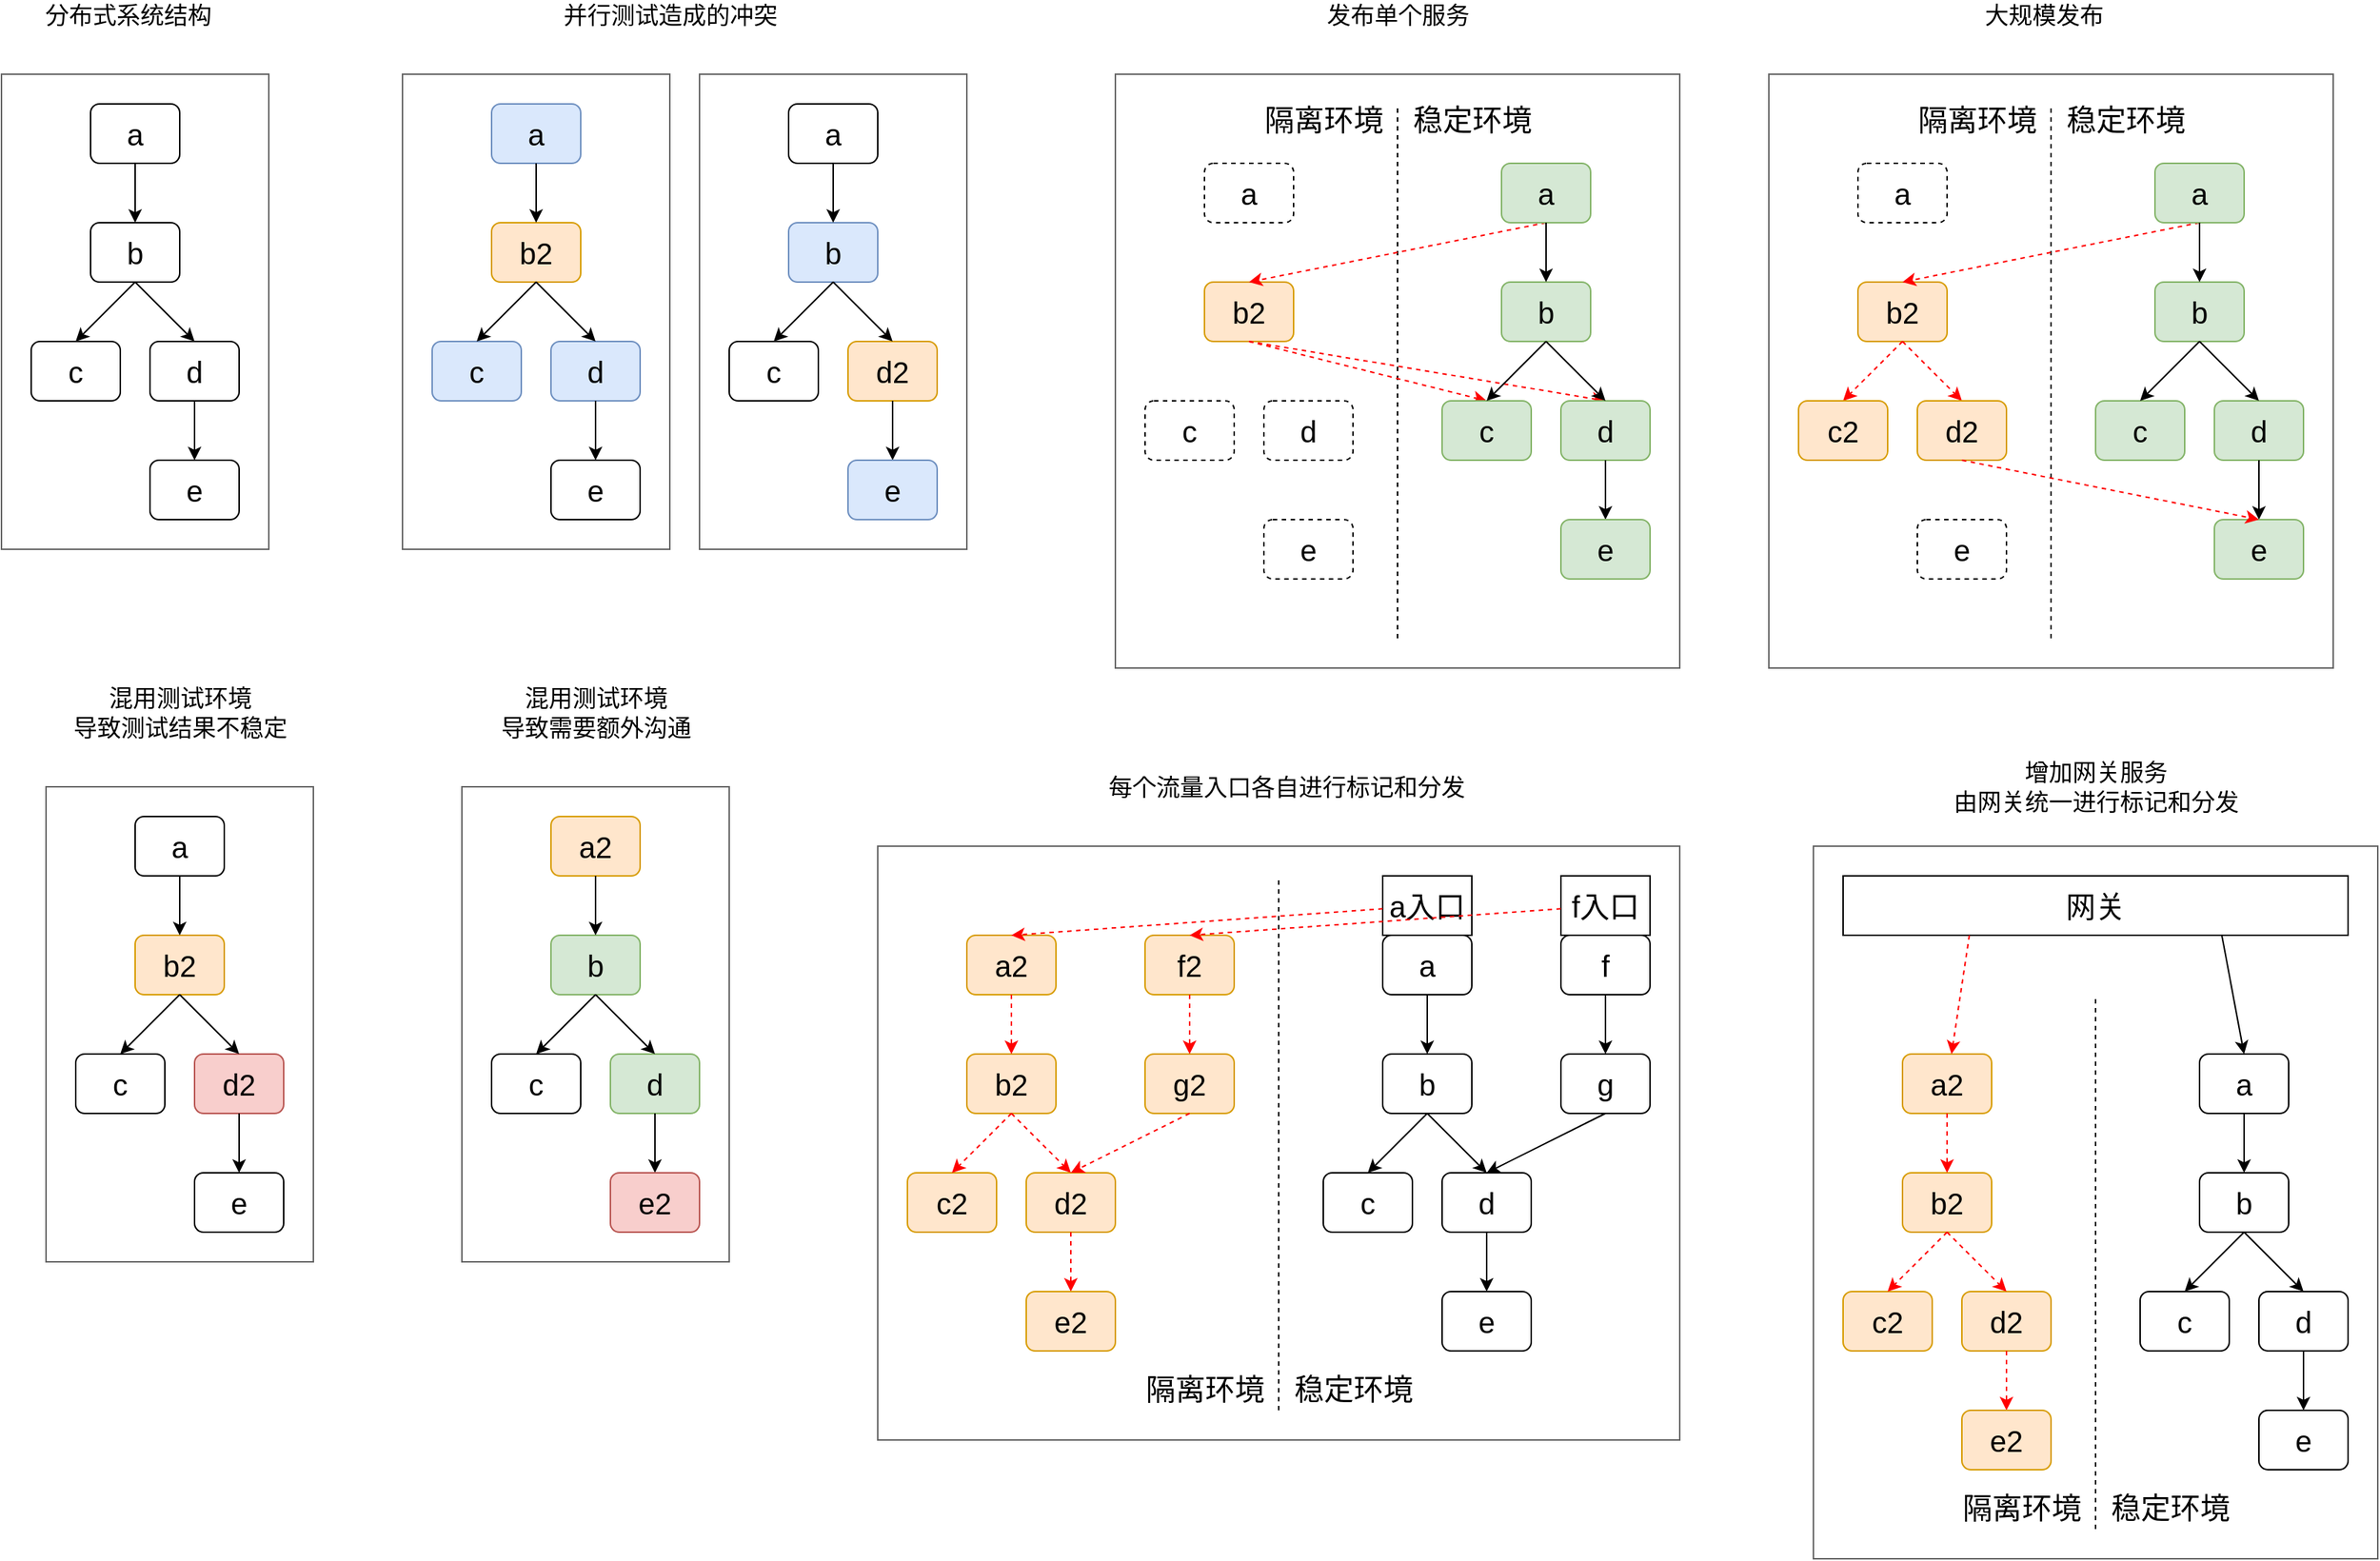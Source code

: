 <mxfile version="17.4.2" type="device"><diagram id="s4o0mfvgBvEwZdPv0GA3" name="第 1 页"><mxGraphModel dx="1408" dy="2012" grid="1" gridSize="10" guides="0" tooltips="1" connect="1" arrows="0" fold="1" page="1" pageScale="1" pageWidth="827" pageHeight="1169" math="0" shadow="0"><root><mxCell id="0"/><mxCell id="1" parent="0"/><mxCell id="UTjlFiRgH7xx8mW1s33k-9" value="" style="rounded=0;whiteSpace=wrap;html=1;fillColor=none;strokeColor=#666666;fontColor=#333333;fontSize=20;" parent="1" vertex="1"><mxGeometry x="610" y="540" width="540" height="400" as="geometry"/></mxCell><mxCell id="UTjlFiRgH7xx8mW1s33k-10" value="" style="rounded=0;whiteSpace=wrap;html=1;fillColor=none;strokeColor=#666666;fontColor=#333333;fontSize=20;" parent="1" vertex="1"><mxGeometry x="1240" y="540" width="380" height="480" as="geometry"/></mxCell><mxCell id="UTjlFiRgH7xx8mW1s33k-1" value="" style="rounded=0;whiteSpace=wrap;html=1;fillColor=none;strokeColor=#666666;fontColor=#333333;fontSize=20;" parent="1" vertex="1"><mxGeometry x="20" y="20" width="180" height="320" as="geometry"/></mxCell><mxCell id="UTjlFiRgH7xx8mW1s33k-3" value="" style="rounded=0;whiteSpace=wrap;html=1;fillColor=none;strokeColor=#666666;fontColor=#333333;fontSize=20;" parent="1" vertex="1"><mxGeometry x="770" y="20" width="380" height="400" as="geometry"/></mxCell><mxCell id="T2-GT7FduTrEiBOMT3E2-1" value="a" style="rounded=1;whiteSpace=wrap;html=1;fontSize=20;" parent="1" vertex="1"><mxGeometry x="80" y="40" width="60" height="40" as="geometry"/></mxCell><mxCell id="T2-GT7FduTrEiBOMT3E2-2" value="b" style="rounded=1;whiteSpace=wrap;html=1;fontSize=20;shadow=0;sketch=0;glass=0;" parent="1" vertex="1"><mxGeometry x="80" y="120" width="60" height="40" as="geometry"/></mxCell><mxCell id="T2-GT7FduTrEiBOMT3E2-3" value="c" style="rounded=1;whiteSpace=wrap;html=1;fontSize=20;shadow=0;sketch=0;glass=0;" parent="1" vertex="1"><mxGeometry x="40" y="200" width="60" height="40" as="geometry"/></mxCell><mxCell id="T2-GT7FduTrEiBOMT3E2-5" value="" style="endArrow=classic;html=1;rounded=0;fontSize=20;" parent="1" source="T2-GT7FduTrEiBOMT3E2-1" target="T2-GT7FduTrEiBOMT3E2-2" edge="1"><mxGeometry width="50" height="50" relative="1" as="geometry"><mxPoint x="320" y="270" as="sourcePoint"/><mxPoint x="370" y="220" as="targetPoint"/></mxGeometry></mxCell><mxCell id="T2-GT7FduTrEiBOMT3E2-6" value="" style="endArrow=classic;html=1;rounded=0;fontSize=20;exitX=0.5;exitY=1;exitDx=0;exitDy=0;entryX=0.5;entryY=0;entryDx=0;entryDy=0;" parent="1" source="T2-GT7FduTrEiBOMT3E2-2" target="T2-GT7FduTrEiBOMT3E2-3" edge="1"><mxGeometry width="50" height="50" relative="1" as="geometry"><mxPoint x="350" y="120" as="sourcePoint"/><mxPoint x="220" y="150" as="targetPoint"/></mxGeometry></mxCell><mxCell id="T2-GT7FduTrEiBOMT3E2-14" value="d" style="rounded=1;whiteSpace=wrap;html=1;fontSize=20;shadow=0;sketch=0;glass=0;" parent="1" vertex="1"><mxGeometry x="120" y="200" width="60" height="40" as="geometry"/></mxCell><mxCell id="T2-GT7FduTrEiBOMT3E2-15" value="" style="endArrow=classic;html=1;rounded=0;fontSize=20;exitX=0.5;exitY=1;exitDx=0;exitDy=0;entryX=0.5;entryY=0;entryDx=0;entryDy=0;" parent="1" source="T2-GT7FduTrEiBOMT3E2-2" target="T2-GT7FduTrEiBOMT3E2-14" edge="1"><mxGeometry width="50" height="50" relative="1" as="geometry"><mxPoint x="340" y="150" as="sourcePoint"/><mxPoint x="420" y="70" as="targetPoint"/></mxGeometry></mxCell><mxCell id="yX0q6M6LV7fBAgENc3OX-4" value="" style="endArrow=classic;html=1;rounded=0;fontSize=20;" parent="1" source="T2-GT7FduTrEiBOMT3E2-14" target="yX0q6M6LV7fBAgENc3OX-5" edge="1"><mxGeometry width="50" height="50" relative="1" as="geometry"><mxPoint x="250" y="176.667" as="sourcePoint"/><mxPoint x="520" y="210" as="targetPoint"/></mxGeometry></mxCell><mxCell id="yX0q6M6LV7fBAgENc3OX-5" value="e" style="rounded=1;whiteSpace=wrap;html=1;fontSize=20;shadow=0;sketch=0;glass=0;" parent="1" vertex="1"><mxGeometry x="120" y="280" width="60" height="40" as="geometry"/></mxCell><mxCell id="yX0q6M6LV7fBAgENc3OX-45" value="b2" style="rounded=1;whiteSpace=wrap;html=1;fontSize=20;fillColor=#ffe6cc;strokeColor=#d79b00;" parent="1" vertex="1"><mxGeometry x="830" y="160" width="60" height="40" as="geometry"/></mxCell><mxCell id="yX0q6M6LV7fBAgENc3OX-54" value="" style="endArrow=none;html=1;rounded=0;fontSize=20;dashed=1;" parent="1" edge="1"><mxGeometry width="50" height="50" relative="1" as="geometry"><mxPoint x="960" y="400" as="sourcePoint"/><mxPoint x="960" y="40" as="targetPoint"/></mxGeometry></mxCell><mxCell id="yX0q6M6LV7fBAgENc3OX-55" value="" style="endArrow=classic;html=1;rounded=0;fontSize=20;dashed=1;entryX=0.5;entryY=0;entryDx=0;entryDy=0;fillColor=#f8cecc;strokeColor=#FF0000;exitX=0.5;exitY=1;exitDx=0;exitDy=0;" parent="1" source="ZUrhhltGthGvDTqFryAc-22" target="yX0q6M6LV7fBAgENc3OX-45" edge="1"><mxGeometry width="50" height="50" relative="1" as="geometry"><mxPoint x="1030" y="150" as="sourcePoint"/><mxPoint x="950" y="220" as="targetPoint"/></mxGeometry></mxCell><mxCell id="yX0q6M6LV7fBAgENc3OX-56" value="" style="endArrow=classic;html=1;rounded=0;fontSize=20;dashed=1;entryX=0.5;entryY=0;entryDx=0;entryDy=0;exitX=0.5;exitY=1;exitDx=0;exitDy=0;fillColor=#f8cecc;strokeColor=#FF0000;" parent="1" source="yX0q6M6LV7fBAgENc3OX-45" target="ZUrhhltGthGvDTqFryAc-24" edge="1"><mxGeometry width="50" height="50" relative="1" as="geometry"><mxPoint x="930" y="200" as="sourcePoint"/><mxPoint x="1000" y="260" as="targetPoint"/></mxGeometry></mxCell><mxCell id="yX0q6M6LV7fBAgENc3OX-57" value="" style="endArrow=classic;html=1;rounded=0;fontSize=20;dashed=1;exitX=0.5;exitY=1;exitDx=0;exitDy=0;fillColor=#f8cecc;strokeColor=#FF0000;entryX=0.5;entryY=0;entryDx=0;entryDy=0;" parent="1" source="yX0q6M6LV7fBAgENc3OX-45" target="ZUrhhltGthGvDTqFryAc-27" edge="1"><mxGeometry width="50" height="50" relative="1" as="geometry"><mxPoint x="870" y="190" as="sourcePoint"/><mxPoint x="1070" y="230" as="targetPoint"/></mxGeometry></mxCell><mxCell id="yX0q6M6LV7fBAgENc3OX-59" value="a" style="rounded=1;whiteSpace=wrap;html=1;fontSize=20;" parent="1" vertex="1"><mxGeometry x="1500" y="680" width="60" height="40" as="geometry"/></mxCell><mxCell id="yX0q6M6LV7fBAgENc3OX-60" value="b" style="rounded=1;whiteSpace=wrap;html=1;fontSize=20;" parent="1" vertex="1"><mxGeometry x="1500" y="760" width="60" height="40" as="geometry"/></mxCell><mxCell id="yX0q6M6LV7fBAgENc3OX-61" value="c" style="rounded=1;whiteSpace=wrap;html=1;fontSize=20;" parent="1" vertex="1"><mxGeometry x="1460" y="840" width="60" height="40" as="geometry"/></mxCell><mxCell id="yX0q6M6LV7fBAgENc3OX-62" value="" style="endArrow=classic;html=1;rounded=0;fontSize=20;" parent="1" source="yX0q6M6LV7fBAgENc3OX-59" target="yX0q6M6LV7fBAgENc3OX-60" edge="1"><mxGeometry width="50" height="50" relative="1" as="geometry"><mxPoint x="1650" y="910" as="sourcePoint"/><mxPoint x="1700" y="860" as="targetPoint"/></mxGeometry></mxCell><mxCell id="yX0q6M6LV7fBAgENc3OX-63" value="" style="endArrow=classic;html=1;rounded=0;fontSize=20;entryX=0.5;entryY=0;entryDx=0;entryDy=0;exitX=0.5;exitY=1;exitDx=0;exitDy=0;" parent="1" source="yX0q6M6LV7fBAgENc3OX-60" target="yX0q6M6LV7fBAgENc3OX-61" edge="1"><mxGeometry width="50" height="50" relative="1" as="geometry"><mxPoint x="1680" y="760" as="sourcePoint"/><mxPoint x="1550" y="790" as="targetPoint"/></mxGeometry></mxCell><mxCell id="yX0q6M6LV7fBAgENc3OX-64" value="d" style="rounded=1;whiteSpace=wrap;html=1;fontSize=20;" parent="1" vertex="1"><mxGeometry x="1540" y="840" width="60" height="40" as="geometry"/></mxCell><mxCell id="yX0q6M6LV7fBAgENc3OX-65" value="" style="endArrow=classic;html=1;rounded=0;fontSize=20;entryX=0.5;entryY=0;entryDx=0;entryDy=0;exitX=0.5;exitY=1;exitDx=0;exitDy=0;" parent="1" source="yX0q6M6LV7fBAgENc3OX-60" target="yX0q6M6LV7fBAgENc3OX-64" edge="1"><mxGeometry width="50" height="50" relative="1" as="geometry"><mxPoint x="1670" y="790" as="sourcePoint"/><mxPoint x="1750" y="710" as="targetPoint"/></mxGeometry></mxCell><mxCell id="yX0q6M6LV7fBAgENc3OX-66" value="" style="endArrow=classic;html=1;rounded=0;fontSize=20;" parent="1" source="yX0q6M6LV7fBAgENc3OX-64" target="yX0q6M6LV7fBAgENc3OX-67" edge="1"><mxGeometry width="50" height="50" relative="1" as="geometry"><mxPoint x="1580" y="816.667" as="sourcePoint"/><mxPoint x="1850" y="850" as="targetPoint"/></mxGeometry></mxCell><mxCell id="yX0q6M6LV7fBAgENc3OX-67" value="e" style="rounded=1;whiteSpace=wrap;html=1;fontSize=20;" parent="1" vertex="1"><mxGeometry x="1540" y="920" width="60" height="40" as="geometry"/></mxCell><mxCell id="yX0q6M6LV7fBAgENc3OX-69" value="" style="endArrow=none;html=1;rounded=0;fontSize=20;dashed=1;" parent="1" edge="1"><mxGeometry width="50" height="50" relative="1" as="geometry"><mxPoint x="1430.0" y="1000" as="sourcePoint"/><mxPoint x="1430.0" y="640" as="targetPoint"/></mxGeometry></mxCell><mxCell id="yX0q6M6LV7fBAgENc3OX-73" value="a2" style="rounded=1;whiteSpace=wrap;html=1;fontSize=20;fillColor=#ffe6cc;strokeColor=#d79b00;" parent="1" vertex="1"><mxGeometry x="1300" y="680" width="60" height="40" as="geometry"/></mxCell><mxCell id="yX0q6M6LV7fBAgENc3OX-74" value="b2" style="rounded=1;whiteSpace=wrap;html=1;fontSize=20;fillColor=#ffe6cc;strokeColor=#d79b00;" parent="1" vertex="1"><mxGeometry x="1300" y="760" width="60" height="40" as="geometry"/></mxCell><mxCell id="yX0q6M6LV7fBAgENc3OX-75" value="c2" style="rounded=1;whiteSpace=wrap;html=1;fontSize=20;fillColor=#ffe6cc;strokeColor=#d79b00;" parent="1" vertex="1"><mxGeometry x="1260" y="840" width="60" height="40" as="geometry"/></mxCell><mxCell id="yX0q6M6LV7fBAgENc3OX-76" value="" style="endArrow=classic;html=1;rounded=0;fontSize=20;fillColor=#f8cecc;strokeColor=#FF0000;dashed=1;" parent="1" source="yX0q6M6LV7fBAgENc3OX-73" target="yX0q6M6LV7fBAgENc3OX-74" edge="1"><mxGeometry width="50" height="50" relative="1" as="geometry"><mxPoint x="1450" y="910" as="sourcePoint"/><mxPoint x="1500" y="860" as="targetPoint"/></mxGeometry></mxCell><mxCell id="yX0q6M6LV7fBAgENc3OX-77" value="" style="endArrow=classic;html=1;rounded=0;fontSize=20;entryX=0.5;entryY=0;entryDx=0;entryDy=0;exitX=0.5;exitY=1;exitDx=0;exitDy=0;fillColor=#f8cecc;strokeColor=#FF0000;dashed=1;" parent="1" source="yX0q6M6LV7fBAgENc3OX-74" target="yX0q6M6LV7fBAgENc3OX-75" edge="1"><mxGeometry width="50" height="50" relative="1" as="geometry"><mxPoint x="1480" y="760" as="sourcePoint"/><mxPoint x="1350" y="790" as="targetPoint"/></mxGeometry></mxCell><mxCell id="yX0q6M6LV7fBAgENc3OX-78" value="d2" style="rounded=1;whiteSpace=wrap;html=1;fontSize=20;fillColor=#ffe6cc;strokeColor=#d79b00;" parent="1" vertex="1"><mxGeometry x="1340" y="840" width="60" height="40" as="geometry"/></mxCell><mxCell id="yX0q6M6LV7fBAgENc3OX-79" value="" style="endArrow=classic;html=1;rounded=0;fontSize=20;entryX=0.5;entryY=0;entryDx=0;entryDy=0;exitX=0.5;exitY=1;exitDx=0;exitDy=0;fillColor=#f8cecc;strokeColor=#FF0000;dashed=1;" parent="1" source="yX0q6M6LV7fBAgENc3OX-74" target="yX0q6M6LV7fBAgENc3OX-78" edge="1"><mxGeometry width="50" height="50" relative="1" as="geometry"><mxPoint x="1470" y="790" as="sourcePoint"/><mxPoint x="1550" y="710" as="targetPoint"/></mxGeometry></mxCell><mxCell id="yX0q6M6LV7fBAgENc3OX-80" value="" style="endArrow=classic;html=1;rounded=0;fontSize=20;fillColor=#f8cecc;strokeColor=#FF0000;dashed=1;" parent="1" source="yX0q6M6LV7fBAgENc3OX-78" target="yX0q6M6LV7fBAgENc3OX-81" edge="1"><mxGeometry width="50" height="50" relative="1" as="geometry"><mxPoint x="1380" y="816.667" as="sourcePoint"/><mxPoint x="1650" y="850" as="targetPoint"/></mxGeometry></mxCell><mxCell id="yX0q6M6LV7fBAgENc3OX-81" value="e2" style="rounded=1;whiteSpace=wrap;html=1;fontSize=20;fillColor=#ffe6cc;strokeColor=#d79b00;" parent="1" vertex="1"><mxGeometry x="1340" y="920" width="60" height="40" as="geometry"/></mxCell><mxCell id="yX0q6M6LV7fBAgENc3OX-83" value="稳定环境" style="text;html=1;align=center;verticalAlign=middle;resizable=0;points=[];autosize=1;strokeColor=none;fillColor=none;fontSize=20;" parent="1" vertex="1"><mxGeometry x="960" y="35" width="100" height="30" as="geometry"/></mxCell><mxCell id="yX0q6M6LV7fBAgENc3OX-85" value="隔离环境" style="text;html=1;align=center;verticalAlign=middle;resizable=0;points=[];autosize=1;strokeColor=none;fillColor=none;fontSize=20;" parent="1" vertex="1"><mxGeometry x="860" y="35" width="100" height="30" as="geometry"/></mxCell><mxCell id="yX0q6M6LV7fBAgENc3OX-86" value="稳定环境" style="text;html=1;align=center;verticalAlign=middle;resizable=0;points=[];autosize=1;strokeColor=none;fillColor=none;fontSize=20;" parent="1" vertex="1"><mxGeometry x="1430" y="970" width="100" height="30" as="geometry"/></mxCell><mxCell id="yX0q6M6LV7fBAgENc3OX-87" value="隔离环境" style="text;html=1;align=center;verticalAlign=middle;resizable=0;points=[];autosize=1;strokeColor=none;fillColor=none;fontSize=20;" parent="1" vertex="1"><mxGeometry x="1330" y="970" width="100" height="30" as="geometry"/></mxCell><mxCell id="yX0q6M6LV7fBAgENc3OX-88" value="网关" style="rounded=0;whiteSpace=wrap;html=1;fontSize=20;" parent="1" vertex="1"><mxGeometry x="1260" y="560" width="340" height="40" as="geometry"/></mxCell><mxCell id="yX0q6M6LV7fBAgENc3OX-89" value="" style="endArrow=classic;html=1;rounded=0;fontSize=20;exitX=0.75;exitY=1;exitDx=0;exitDy=0;entryX=0.5;entryY=0;entryDx=0;entryDy=0;" parent="1" source="yX0q6M6LV7fBAgENc3OX-88" target="yX0q6M6LV7fBAgENc3OX-59" edge="1"><mxGeometry width="50" height="50" relative="1" as="geometry"><mxPoint x="1360" y="690" as="sourcePoint"/><mxPoint x="1410" y="640" as="targetPoint"/></mxGeometry></mxCell><mxCell id="yX0q6M6LV7fBAgENc3OX-90" value="" style="endArrow=classic;html=1;rounded=0;fontSize=20;fillColor=#f8cecc;strokeColor=#FF0000;dashed=1;exitX=0.25;exitY=1;exitDx=0;exitDy=0;" parent="1" source="yX0q6M6LV7fBAgENc3OX-88" target="yX0q6M6LV7fBAgENc3OX-73" edge="1"><mxGeometry width="50" height="50" relative="1" as="geometry"><mxPoint x="1340" y="730" as="sourcePoint"/><mxPoint x="1340" y="770" as="targetPoint"/></mxGeometry></mxCell><mxCell id="yX0q6M6LV7fBAgENc3OX-100" value="" style="endArrow=none;html=1;rounded=0;fontSize=20;dashed=1;" parent="1" edge="1"><mxGeometry width="50" height="50" relative="1" as="geometry"><mxPoint x="880.0" y="920" as="sourcePoint"/><mxPoint x="880.0" y="560" as="targetPoint"/></mxGeometry></mxCell><mxCell id="yX0q6M6LV7fBAgENc3OX-110" value="稳定环境" style="text;html=1;align=center;verticalAlign=middle;resizable=0;points=[];autosize=1;strokeColor=none;fillColor=none;fontSize=20;" parent="1" vertex="1"><mxGeometry x="880" y="890" width="100" height="30" as="geometry"/></mxCell><mxCell id="yX0q6M6LV7fBAgENc3OX-111" value="隔离环境" style="text;html=1;align=center;verticalAlign=middle;resizable=0;points=[];autosize=1;strokeColor=none;fillColor=none;fontSize=20;" parent="1" vertex="1"><mxGeometry x="780" y="890" width="100" height="30" as="geometry"/></mxCell><mxCell id="yX0q6M6LV7fBAgENc3OX-113" value="a入口" style="rounded=0;whiteSpace=wrap;html=1;fontSize=20;" parent="1" vertex="1"><mxGeometry x="950" y="560" width="60" height="40" as="geometry"/></mxCell><mxCell id="UTjlFiRgH7xx8mW1s33k-4" value="a" style="rounded=1;whiteSpace=wrap;html=1;fontSize=20;dashed=1;" parent="1" vertex="1"><mxGeometry x="830" y="80" width="60" height="40" as="geometry"/></mxCell><mxCell id="UTjlFiRgH7xx8mW1s33k-5" value="c" style="rounded=1;whiteSpace=wrap;html=1;fontSize=20;dashed=1;" parent="1" vertex="1"><mxGeometry x="790" y="240" width="60" height="40" as="geometry"/></mxCell><mxCell id="UTjlFiRgH7xx8mW1s33k-6" value="d" style="rounded=1;whiteSpace=wrap;html=1;fontSize=20;dashed=1;" parent="1" vertex="1"><mxGeometry x="870" y="240" width="60" height="40" as="geometry"/></mxCell><mxCell id="UTjlFiRgH7xx8mW1s33k-8" value="e" style="rounded=1;whiteSpace=wrap;html=1;fontSize=20;dashed=1;" parent="1" vertex="1"><mxGeometry x="870" y="320" width="60" height="40" as="geometry"/></mxCell><mxCell id="ZUrhhltGthGvDTqFryAc-1" value="" style="rounded=0;whiteSpace=wrap;html=1;fillColor=none;strokeColor=#666666;fontColor=#333333;fontSize=20;" parent="1" vertex="1"><mxGeometry x="290" y="20" width="180" height="320" as="geometry"/></mxCell><mxCell id="ZUrhhltGthGvDTqFryAc-2" value="a" style="rounded=1;whiteSpace=wrap;html=1;fontSize=20;fillColor=#dae8fc;strokeColor=#6c8ebf;" parent="1" vertex="1"><mxGeometry x="350" y="40" width="60" height="40" as="geometry"/></mxCell><mxCell id="ZUrhhltGthGvDTqFryAc-3" value="b2" style="rounded=1;whiteSpace=wrap;html=1;fontSize=20;shadow=0;sketch=0;glass=0;fillColor=#ffe6cc;strokeColor=#d79b00;" parent="1" vertex="1"><mxGeometry x="350" y="120" width="60" height="40" as="geometry"/></mxCell><mxCell id="ZUrhhltGthGvDTqFryAc-4" value="c" style="rounded=1;whiteSpace=wrap;html=1;fontSize=20;shadow=0;sketch=0;glass=0;fillColor=#dae8fc;strokeColor=#6c8ebf;" parent="1" vertex="1"><mxGeometry x="310" y="200" width="60" height="40" as="geometry"/></mxCell><mxCell id="ZUrhhltGthGvDTqFryAc-5" value="" style="endArrow=classic;html=1;rounded=0;fontSize=20;" parent="1" source="ZUrhhltGthGvDTqFryAc-2" target="ZUrhhltGthGvDTqFryAc-3" edge="1"><mxGeometry width="50" height="50" relative="1" as="geometry"><mxPoint x="590" y="270" as="sourcePoint"/><mxPoint x="640" y="220" as="targetPoint"/></mxGeometry></mxCell><mxCell id="ZUrhhltGthGvDTqFryAc-6" value="" style="endArrow=classic;html=1;rounded=0;fontSize=20;exitX=0.5;exitY=1;exitDx=0;exitDy=0;entryX=0.5;entryY=0;entryDx=0;entryDy=0;" parent="1" source="ZUrhhltGthGvDTqFryAc-3" target="ZUrhhltGthGvDTqFryAc-4" edge="1"><mxGeometry width="50" height="50" relative="1" as="geometry"><mxPoint x="620" y="120" as="sourcePoint"/><mxPoint x="490" y="150" as="targetPoint"/></mxGeometry></mxCell><mxCell id="ZUrhhltGthGvDTqFryAc-7" value="d" style="rounded=1;whiteSpace=wrap;html=1;fontSize=20;shadow=0;sketch=0;glass=0;fillColor=#dae8fc;strokeColor=#6c8ebf;" parent="1" vertex="1"><mxGeometry x="390" y="200" width="60" height="40" as="geometry"/></mxCell><mxCell id="ZUrhhltGthGvDTqFryAc-8" value="" style="endArrow=classic;html=1;rounded=0;fontSize=20;exitX=0.5;exitY=1;exitDx=0;exitDy=0;entryX=0.5;entryY=0;entryDx=0;entryDy=0;" parent="1" source="ZUrhhltGthGvDTqFryAc-3" target="ZUrhhltGthGvDTqFryAc-7" edge="1"><mxGeometry width="50" height="50" relative="1" as="geometry"><mxPoint x="610" y="150" as="sourcePoint"/><mxPoint x="690" y="70" as="targetPoint"/></mxGeometry></mxCell><mxCell id="ZUrhhltGthGvDTqFryAc-9" value="" style="endArrow=classic;html=1;rounded=0;fontSize=20;" parent="1" source="ZUrhhltGthGvDTqFryAc-7" target="ZUrhhltGthGvDTqFryAc-10" edge="1"><mxGeometry width="50" height="50" relative="1" as="geometry"><mxPoint x="520" y="176.667" as="sourcePoint"/><mxPoint x="790" y="210" as="targetPoint"/></mxGeometry></mxCell><mxCell id="ZUrhhltGthGvDTqFryAc-10" value="e" style="rounded=1;whiteSpace=wrap;html=1;fontSize=20;shadow=0;sketch=0;glass=0;" parent="1" vertex="1"><mxGeometry x="390" y="280" width="60" height="40" as="geometry"/></mxCell><mxCell id="ZUrhhltGthGvDTqFryAc-11" value="" style="rounded=0;whiteSpace=wrap;html=1;fillColor=none;strokeColor=#666666;fontColor=#333333;fontSize=20;" parent="1" vertex="1"><mxGeometry x="490" y="20" width="180" height="320" as="geometry"/></mxCell><mxCell id="ZUrhhltGthGvDTqFryAc-12" value="a" style="rounded=1;whiteSpace=wrap;html=1;fontSize=20;" parent="1" vertex="1"><mxGeometry x="550" y="40" width="60" height="40" as="geometry"/></mxCell><mxCell id="ZUrhhltGthGvDTqFryAc-13" value="b" style="rounded=1;whiteSpace=wrap;html=1;fontSize=20;shadow=0;sketch=0;glass=0;fillColor=#dae8fc;strokeColor=#6c8ebf;" parent="1" vertex="1"><mxGeometry x="550" y="120" width="60" height="40" as="geometry"/></mxCell><mxCell id="ZUrhhltGthGvDTqFryAc-14" value="c" style="rounded=1;whiteSpace=wrap;html=1;fontSize=20;shadow=0;sketch=0;glass=0;" parent="1" vertex="1"><mxGeometry x="510" y="200" width="60" height="40" as="geometry"/></mxCell><mxCell id="ZUrhhltGthGvDTqFryAc-15" value="" style="endArrow=classic;html=1;rounded=0;fontSize=20;" parent="1" source="ZUrhhltGthGvDTqFryAc-12" target="ZUrhhltGthGvDTqFryAc-13" edge="1"><mxGeometry width="50" height="50" relative="1" as="geometry"><mxPoint x="790" y="270" as="sourcePoint"/><mxPoint x="840" y="220" as="targetPoint"/></mxGeometry></mxCell><mxCell id="ZUrhhltGthGvDTqFryAc-16" value="" style="endArrow=classic;html=1;rounded=0;fontSize=20;exitX=0.5;exitY=1;exitDx=0;exitDy=0;entryX=0.5;entryY=0;entryDx=0;entryDy=0;" parent="1" source="ZUrhhltGthGvDTqFryAc-13" target="ZUrhhltGthGvDTqFryAc-14" edge="1"><mxGeometry width="50" height="50" relative="1" as="geometry"><mxPoint x="820" y="120" as="sourcePoint"/><mxPoint x="690" y="150" as="targetPoint"/></mxGeometry></mxCell><mxCell id="ZUrhhltGthGvDTqFryAc-17" value="d2" style="rounded=1;whiteSpace=wrap;html=1;fontSize=20;shadow=0;sketch=0;glass=0;fillColor=#ffe6cc;strokeColor=#d79b00;" parent="1" vertex="1"><mxGeometry x="590" y="200" width="60" height="40" as="geometry"/></mxCell><mxCell id="ZUrhhltGthGvDTqFryAc-18" value="" style="endArrow=classic;html=1;rounded=0;fontSize=20;exitX=0.5;exitY=1;exitDx=0;exitDy=0;entryX=0.5;entryY=0;entryDx=0;entryDy=0;" parent="1" source="ZUrhhltGthGvDTqFryAc-13" target="ZUrhhltGthGvDTqFryAc-17" edge="1"><mxGeometry width="50" height="50" relative="1" as="geometry"><mxPoint x="810" y="150" as="sourcePoint"/><mxPoint x="890" y="70" as="targetPoint"/></mxGeometry></mxCell><mxCell id="ZUrhhltGthGvDTqFryAc-19" value="" style="endArrow=classic;html=1;rounded=0;fontSize=20;" parent="1" source="ZUrhhltGthGvDTqFryAc-17" target="ZUrhhltGthGvDTqFryAc-20" edge="1"><mxGeometry width="50" height="50" relative="1" as="geometry"><mxPoint x="720" y="176.667" as="sourcePoint"/><mxPoint x="990" y="210" as="targetPoint"/></mxGeometry></mxCell><mxCell id="ZUrhhltGthGvDTqFryAc-20" value="e" style="rounded=1;whiteSpace=wrap;html=1;fontSize=20;shadow=0;sketch=0;glass=0;fillColor=#dae8fc;strokeColor=#6c8ebf;" parent="1" vertex="1"><mxGeometry x="590" y="280" width="60" height="40" as="geometry"/></mxCell><mxCell id="ZUrhhltGthGvDTqFryAc-22" value="a" style="rounded=1;whiteSpace=wrap;html=1;fontSize=20;fillColor=#d5e8d4;strokeColor=#82b366;" parent="1" vertex="1"><mxGeometry x="1030" y="80" width="60" height="40" as="geometry"/></mxCell><mxCell id="ZUrhhltGthGvDTqFryAc-23" value="b" style="rounded=1;whiteSpace=wrap;html=1;fontSize=20;shadow=0;sketch=0;glass=0;fillColor=#d5e8d4;strokeColor=#82b366;" parent="1" vertex="1"><mxGeometry x="1030" y="160" width="60" height="40" as="geometry"/></mxCell><mxCell id="ZUrhhltGthGvDTqFryAc-24" value="c" style="rounded=1;whiteSpace=wrap;html=1;fontSize=20;shadow=0;sketch=0;glass=0;fillColor=#d5e8d4;strokeColor=#82b366;" parent="1" vertex="1"><mxGeometry x="990" y="240" width="60" height="40" as="geometry"/></mxCell><mxCell id="ZUrhhltGthGvDTqFryAc-25" value="" style="endArrow=classic;html=1;rounded=0;fontSize=20;" parent="1" source="ZUrhhltGthGvDTqFryAc-22" target="ZUrhhltGthGvDTqFryAc-23" edge="1"><mxGeometry width="50" height="50" relative="1" as="geometry"><mxPoint x="1270" y="310" as="sourcePoint"/><mxPoint x="1320" y="260" as="targetPoint"/></mxGeometry></mxCell><mxCell id="ZUrhhltGthGvDTqFryAc-26" value="" style="endArrow=classic;html=1;rounded=0;fontSize=20;exitX=0.5;exitY=1;exitDx=0;exitDy=0;entryX=0.5;entryY=0;entryDx=0;entryDy=0;" parent="1" source="ZUrhhltGthGvDTqFryAc-23" target="ZUrhhltGthGvDTqFryAc-24" edge="1"><mxGeometry width="50" height="50" relative="1" as="geometry"><mxPoint x="1300" y="160" as="sourcePoint"/><mxPoint x="1170" y="190" as="targetPoint"/></mxGeometry></mxCell><mxCell id="ZUrhhltGthGvDTqFryAc-27" value="d" style="rounded=1;whiteSpace=wrap;html=1;fontSize=20;shadow=0;sketch=0;glass=0;fillColor=#d5e8d4;strokeColor=#82b366;" parent="1" vertex="1"><mxGeometry x="1070" y="240" width="60" height="40" as="geometry"/></mxCell><mxCell id="ZUrhhltGthGvDTqFryAc-28" value="" style="endArrow=classic;html=1;rounded=0;fontSize=20;exitX=0.5;exitY=1;exitDx=0;exitDy=0;entryX=0.5;entryY=0;entryDx=0;entryDy=0;" parent="1" source="ZUrhhltGthGvDTqFryAc-23" target="ZUrhhltGthGvDTqFryAc-27" edge="1"><mxGeometry width="50" height="50" relative="1" as="geometry"><mxPoint x="1290" y="190" as="sourcePoint"/><mxPoint x="1370" y="110" as="targetPoint"/></mxGeometry></mxCell><mxCell id="ZUrhhltGthGvDTqFryAc-29" value="" style="endArrow=classic;html=1;rounded=0;fontSize=20;" parent="1" source="ZUrhhltGthGvDTqFryAc-27" target="ZUrhhltGthGvDTqFryAc-30" edge="1"><mxGeometry width="50" height="50" relative="1" as="geometry"><mxPoint x="1200" y="216.667" as="sourcePoint"/><mxPoint x="1470" y="250" as="targetPoint"/></mxGeometry></mxCell><mxCell id="ZUrhhltGthGvDTqFryAc-30" value="e" style="rounded=1;whiteSpace=wrap;html=1;fontSize=20;shadow=0;sketch=0;glass=0;fillColor=#d5e8d4;strokeColor=#82b366;" parent="1" vertex="1"><mxGeometry x="1070" y="320" width="60" height="40" as="geometry"/></mxCell><mxCell id="ZUrhhltGthGvDTqFryAc-31" value="" style="rounded=0;whiteSpace=wrap;html=1;fillColor=none;strokeColor=#666666;fontColor=#333333;fontSize=20;" parent="1" vertex="1"><mxGeometry x="50" y="500" width="180" height="320" as="geometry"/></mxCell><mxCell id="ZUrhhltGthGvDTqFryAc-32" value="a" style="rounded=1;whiteSpace=wrap;html=1;fontSize=20;" parent="1" vertex="1"><mxGeometry x="110" y="520" width="60" height="40" as="geometry"/></mxCell><mxCell id="ZUrhhltGthGvDTqFryAc-33" value="b2" style="rounded=1;whiteSpace=wrap;html=1;fontSize=20;shadow=0;sketch=0;glass=0;fillColor=#ffe6cc;strokeColor=#d79b00;" parent="1" vertex="1"><mxGeometry x="110" y="600" width="60" height="40" as="geometry"/></mxCell><mxCell id="ZUrhhltGthGvDTqFryAc-34" value="c" style="rounded=1;whiteSpace=wrap;html=1;fontSize=20;shadow=0;sketch=0;glass=0;" parent="1" vertex="1"><mxGeometry x="70" y="680" width="60" height="40" as="geometry"/></mxCell><mxCell id="ZUrhhltGthGvDTqFryAc-35" value="" style="endArrow=classic;html=1;rounded=0;fontSize=20;" parent="1" source="ZUrhhltGthGvDTqFryAc-32" target="ZUrhhltGthGvDTqFryAc-33" edge="1"><mxGeometry width="50" height="50" relative="1" as="geometry"><mxPoint x="350" y="750" as="sourcePoint"/><mxPoint x="400" y="700" as="targetPoint"/></mxGeometry></mxCell><mxCell id="ZUrhhltGthGvDTqFryAc-36" value="" style="endArrow=classic;html=1;rounded=0;fontSize=20;exitX=0.5;exitY=1;exitDx=0;exitDy=0;entryX=0.5;entryY=0;entryDx=0;entryDy=0;" parent="1" source="ZUrhhltGthGvDTqFryAc-33" target="ZUrhhltGthGvDTqFryAc-34" edge="1"><mxGeometry width="50" height="50" relative="1" as="geometry"><mxPoint x="380" y="600" as="sourcePoint"/><mxPoint x="250" y="630" as="targetPoint"/></mxGeometry></mxCell><mxCell id="ZUrhhltGthGvDTqFryAc-37" value="d2" style="rounded=1;whiteSpace=wrap;html=1;fontSize=20;shadow=0;sketch=0;glass=0;fillColor=#f8cecc;strokeColor=#b85450;" parent="1" vertex="1"><mxGeometry x="150" y="680" width="60" height="40" as="geometry"/></mxCell><mxCell id="ZUrhhltGthGvDTqFryAc-38" value="" style="endArrow=classic;html=1;rounded=0;fontSize=20;exitX=0.5;exitY=1;exitDx=0;exitDy=0;entryX=0.5;entryY=0;entryDx=0;entryDy=0;" parent="1" source="ZUrhhltGthGvDTqFryAc-33" target="ZUrhhltGthGvDTqFryAc-37" edge="1"><mxGeometry width="50" height="50" relative="1" as="geometry"><mxPoint x="370" y="630" as="sourcePoint"/><mxPoint x="450" y="550" as="targetPoint"/></mxGeometry></mxCell><mxCell id="ZUrhhltGthGvDTqFryAc-39" value="" style="endArrow=classic;html=1;rounded=0;fontSize=20;" parent="1" source="ZUrhhltGthGvDTqFryAc-37" target="ZUrhhltGthGvDTqFryAc-40" edge="1"><mxGeometry width="50" height="50" relative="1" as="geometry"><mxPoint x="280" y="656.667" as="sourcePoint"/><mxPoint x="550" y="690" as="targetPoint"/></mxGeometry></mxCell><mxCell id="ZUrhhltGthGvDTqFryAc-40" value="e" style="rounded=1;whiteSpace=wrap;html=1;fontSize=20;shadow=0;sketch=0;glass=0;" parent="1" vertex="1"><mxGeometry x="150" y="760" width="60" height="40" as="geometry"/></mxCell><mxCell id="ZUrhhltGthGvDTqFryAc-41" value="" style="rounded=0;whiteSpace=wrap;html=1;fillColor=none;strokeColor=#666666;fontColor=#333333;fontSize=20;" parent="1" vertex="1"><mxGeometry x="330" y="500" width="180" height="320" as="geometry"/></mxCell><mxCell id="ZUrhhltGthGvDTqFryAc-42" value="a2" style="rounded=1;whiteSpace=wrap;html=1;fontSize=20;fillColor=#ffe6cc;strokeColor=#d79b00;" parent="1" vertex="1"><mxGeometry x="390" y="520" width="60" height="40" as="geometry"/></mxCell><mxCell id="ZUrhhltGthGvDTqFryAc-43" value="b" style="rounded=1;whiteSpace=wrap;html=1;fontSize=20;shadow=0;sketch=0;glass=0;fillColor=#d5e8d4;strokeColor=#82b366;" parent="1" vertex="1"><mxGeometry x="390" y="600" width="60" height="40" as="geometry"/></mxCell><mxCell id="ZUrhhltGthGvDTqFryAc-44" value="c" style="rounded=1;whiteSpace=wrap;html=1;fontSize=20;shadow=0;sketch=0;glass=0;" parent="1" vertex="1"><mxGeometry x="350" y="680" width="60" height="40" as="geometry"/></mxCell><mxCell id="ZUrhhltGthGvDTqFryAc-45" value="" style="endArrow=classic;html=1;rounded=0;fontSize=20;" parent="1" source="ZUrhhltGthGvDTqFryAc-42" target="ZUrhhltGthGvDTqFryAc-43" edge="1"><mxGeometry width="50" height="50" relative="1" as="geometry"><mxPoint x="630" y="750" as="sourcePoint"/><mxPoint x="680" y="700" as="targetPoint"/></mxGeometry></mxCell><mxCell id="ZUrhhltGthGvDTqFryAc-46" value="" style="endArrow=classic;html=1;rounded=0;fontSize=20;exitX=0.5;exitY=1;exitDx=0;exitDy=0;entryX=0.5;entryY=0;entryDx=0;entryDy=0;" parent="1" source="ZUrhhltGthGvDTqFryAc-43" target="ZUrhhltGthGvDTqFryAc-44" edge="1"><mxGeometry width="50" height="50" relative="1" as="geometry"><mxPoint x="660" y="600" as="sourcePoint"/><mxPoint x="530" y="630" as="targetPoint"/></mxGeometry></mxCell><mxCell id="ZUrhhltGthGvDTqFryAc-47" value="d" style="rounded=1;whiteSpace=wrap;html=1;fontSize=20;shadow=0;sketch=0;glass=0;fillColor=#d5e8d4;strokeColor=#82b366;" parent="1" vertex="1"><mxGeometry x="430" y="680" width="60" height="40" as="geometry"/></mxCell><mxCell id="ZUrhhltGthGvDTqFryAc-48" value="" style="endArrow=classic;html=1;rounded=0;fontSize=20;exitX=0.5;exitY=1;exitDx=0;exitDy=0;entryX=0.5;entryY=0;entryDx=0;entryDy=0;" parent="1" source="ZUrhhltGthGvDTqFryAc-43" target="ZUrhhltGthGvDTqFryAc-47" edge="1"><mxGeometry width="50" height="50" relative="1" as="geometry"><mxPoint x="650" y="630" as="sourcePoint"/><mxPoint x="730" y="550" as="targetPoint"/></mxGeometry></mxCell><mxCell id="ZUrhhltGthGvDTqFryAc-49" value="" style="endArrow=classic;html=1;rounded=0;fontSize=20;" parent="1" source="ZUrhhltGthGvDTqFryAc-47" target="ZUrhhltGthGvDTqFryAc-50" edge="1"><mxGeometry width="50" height="50" relative="1" as="geometry"><mxPoint x="560" y="656.667" as="sourcePoint"/><mxPoint x="830" y="690" as="targetPoint"/></mxGeometry></mxCell><mxCell id="ZUrhhltGthGvDTqFryAc-50" value="e2" style="rounded=1;whiteSpace=wrap;html=1;fontSize=20;shadow=0;sketch=0;glass=0;fillColor=#f8cecc;strokeColor=#b85450;" parent="1" vertex="1"><mxGeometry x="430" y="760" width="60" height="40" as="geometry"/></mxCell><mxCell id="ZUrhhltGthGvDTqFryAc-51" value="" style="rounded=0;whiteSpace=wrap;html=1;fillColor=none;strokeColor=#666666;fontColor=#333333;fontSize=20;" parent="1" vertex="1"><mxGeometry x="1210" y="20" width="380" height="400" as="geometry"/></mxCell><mxCell id="ZUrhhltGthGvDTqFryAc-52" value="b2" style="rounded=1;whiteSpace=wrap;html=1;fontSize=20;fillColor=#ffe6cc;strokeColor=#d79b00;" parent="1" vertex="1"><mxGeometry x="1270" y="160" width="60" height="40" as="geometry"/></mxCell><mxCell id="ZUrhhltGthGvDTqFryAc-53" value="" style="endArrow=none;html=1;rounded=0;fontSize=20;dashed=1;" parent="1" edge="1"><mxGeometry width="50" height="50" relative="1" as="geometry"><mxPoint x="1400.0" y="400" as="sourcePoint"/><mxPoint x="1400.0" y="40.0" as="targetPoint"/></mxGeometry></mxCell><mxCell id="ZUrhhltGthGvDTqFryAc-54" value="" style="endArrow=classic;html=1;rounded=0;fontSize=20;dashed=1;entryX=0.5;entryY=0;entryDx=0;entryDy=0;fillColor=#f8cecc;strokeColor=#FF0000;exitX=0.5;exitY=1;exitDx=0;exitDy=0;" parent="1" source="ZUrhhltGthGvDTqFryAc-63" target="ZUrhhltGthGvDTqFryAc-52" edge="1"><mxGeometry width="50" height="50" relative="1" as="geometry"><mxPoint x="1470" y="150" as="sourcePoint"/><mxPoint x="1390" y="220" as="targetPoint"/></mxGeometry></mxCell><mxCell id="ZUrhhltGthGvDTqFryAc-55" value="" style="endArrow=classic;html=1;rounded=0;fontSize=20;dashed=1;entryX=0.5;entryY=0;entryDx=0;entryDy=0;exitX=0.5;exitY=1;exitDx=0;exitDy=0;fillColor=#f8cecc;strokeColor=#FF0000;" parent="1" source="ZUrhhltGthGvDTqFryAc-52" target="ZUrhhltGthGvDTqFryAc-60" edge="1"><mxGeometry width="50" height="50" relative="1" as="geometry"><mxPoint x="1370" y="200" as="sourcePoint"/><mxPoint x="1440" y="260" as="targetPoint"/></mxGeometry></mxCell><mxCell id="ZUrhhltGthGvDTqFryAc-56" value="" style="endArrow=classic;html=1;rounded=0;fontSize=20;dashed=1;exitX=0.5;exitY=1;exitDx=0;exitDy=0;fillColor=#f8cecc;strokeColor=#FF0000;entryX=0.5;entryY=0;entryDx=0;entryDy=0;" parent="1" source="ZUrhhltGthGvDTqFryAc-52" target="ZUrhhltGthGvDTqFryAc-61" edge="1"><mxGeometry width="50" height="50" relative="1" as="geometry"><mxPoint x="1310" y="190" as="sourcePoint"/><mxPoint x="1510" y="230" as="targetPoint"/></mxGeometry></mxCell><mxCell id="ZUrhhltGthGvDTqFryAc-57" value="稳定环境" style="text;html=1;align=center;verticalAlign=middle;resizable=0;points=[];autosize=1;strokeColor=none;fillColor=none;fontSize=20;" parent="1" vertex="1"><mxGeometry x="1400" y="35" width="100" height="30" as="geometry"/></mxCell><mxCell id="ZUrhhltGthGvDTqFryAc-58" value="隔离环境" style="text;html=1;align=center;verticalAlign=middle;resizable=0;points=[];autosize=1;strokeColor=none;fillColor=none;fontSize=20;" parent="1" vertex="1"><mxGeometry x="1300" y="35" width="100" height="30" as="geometry"/></mxCell><mxCell id="ZUrhhltGthGvDTqFryAc-59" value="a" style="rounded=1;whiteSpace=wrap;html=1;fontSize=20;dashed=1;" parent="1" vertex="1"><mxGeometry x="1270" y="80" width="60" height="40" as="geometry"/></mxCell><mxCell id="ZUrhhltGthGvDTqFryAc-60" value="c2" style="rounded=1;whiteSpace=wrap;html=1;fontSize=20;fillColor=#ffe6cc;strokeColor=#d79b00;" parent="1" vertex="1"><mxGeometry x="1230" y="240" width="60" height="40" as="geometry"/></mxCell><mxCell id="ZUrhhltGthGvDTqFryAc-61" value="d2" style="rounded=1;whiteSpace=wrap;html=1;fontSize=20;fillColor=#ffe6cc;strokeColor=#d79b00;" parent="1" vertex="1"><mxGeometry x="1310" y="240" width="60" height="40" as="geometry"/></mxCell><mxCell id="ZUrhhltGthGvDTqFryAc-62" value="e" style="rounded=1;whiteSpace=wrap;html=1;fontSize=20;dashed=1;" parent="1" vertex="1"><mxGeometry x="1310" y="320" width="60" height="40" as="geometry"/></mxCell><mxCell id="ZUrhhltGthGvDTqFryAc-63" value="a" style="rounded=1;whiteSpace=wrap;html=1;fontSize=20;fillColor=#d5e8d4;strokeColor=#82b366;" parent="1" vertex="1"><mxGeometry x="1470" y="80" width="60" height="40" as="geometry"/></mxCell><mxCell id="ZUrhhltGthGvDTqFryAc-64" value="b" style="rounded=1;whiteSpace=wrap;html=1;fontSize=20;shadow=0;sketch=0;glass=0;fillColor=#d5e8d4;strokeColor=#82b366;" parent="1" vertex="1"><mxGeometry x="1470" y="160" width="60" height="40" as="geometry"/></mxCell><mxCell id="ZUrhhltGthGvDTqFryAc-65" value="c" style="rounded=1;whiteSpace=wrap;html=1;fontSize=20;shadow=0;sketch=0;glass=0;fillColor=#d5e8d4;strokeColor=#82b366;" parent="1" vertex="1"><mxGeometry x="1430" y="240" width="60" height="40" as="geometry"/></mxCell><mxCell id="ZUrhhltGthGvDTqFryAc-66" value="" style="endArrow=classic;html=1;rounded=0;fontSize=20;" parent="1" source="ZUrhhltGthGvDTqFryAc-63" target="ZUrhhltGthGvDTqFryAc-64" edge="1"><mxGeometry width="50" height="50" relative="1" as="geometry"><mxPoint x="1710" y="310" as="sourcePoint"/><mxPoint x="1760" y="260" as="targetPoint"/></mxGeometry></mxCell><mxCell id="ZUrhhltGthGvDTqFryAc-67" value="" style="endArrow=classic;html=1;rounded=0;fontSize=20;exitX=0.5;exitY=1;exitDx=0;exitDy=0;entryX=0.5;entryY=0;entryDx=0;entryDy=0;" parent="1" source="ZUrhhltGthGvDTqFryAc-64" target="ZUrhhltGthGvDTqFryAc-65" edge="1"><mxGeometry width="50" height="50" relative="1" as="geometry"><mxPoint x="1740" y="160" as="sourcePoint"/><mxPoint x="1610" y="190" as="targetPoint"/></mxGeometry></mxCell><mxCell id="ZUrhhltGthGvDTqFryAc-68" value="d" style="rounded=1;whiteSpace=wrap;html=1;fontSize=20;shadow=0;sketch=0;glass=0;fillColor=#d5e8d4;strokeColor=#82b366;" parent="1" vertex="1"><mxGeometry x="1510" y="240" width="60" height="40" as="geometry"/></mxCell><mxCell id="ZUrhhltGthGvDTqFryAc-69" value="" style="endArrow=classic;html=1;rounded=0;fontSize=20;exitX=0.5;exitY=1;exitDx=0;exitDy=0;entryX=0.5;entryY=0;entryDx=0;entryDy=0;" parent="1" source="ZUrhhltGthGvDTqFryAc-64" target="ZUrhhltGthGvDTqFryAc-68" edge="1"><mxGeometry width="50" height="50" relative="1" as="geometry"><mxPoint x="1730" y="190" as="sourcePoint"/><mxPoint x="1810" y="110" as="targetPoint"/></mxGeometry></mxCell><mxCell id="ZUrhhltGthGvDTqFryAc-70" value="" style="endArrow=classic;html=1;rounded=0;fontSize=20;" parent="1" source="ZUrhhltGthGvDTqFryAc-68" target="ZUrhhltGthGvDTqFryAc-71" edge="1"><mxGeometry width="50" height="50" relative="1" as="geometry"><mxPoint x="1640" y="216.667" as="sourcePoint"/><mxPoint x="1910" y="250" as="targetPoint"/></mxGeometry></mxCell><mxCell id="ZUrhhltGthGvDTqFryAc-71" value="e" style="rounded=1;whiteSpace=wrap;html=1;fontSize=20;shadow=0;sketch=0;glass=0;fillColor=#d5e8d4;strokeColor=#82b366;" parent="1" vertex="1"><mxGeometry x="1510" y="320" width="60" height="40" as="geometry"/></mxCell><mxCell id="ZUrhhltGthGvDTqFryAc-73" value="" style="endArrow=classic;html=1;rounded=0;fontSize=20;dashed=1;exitX=0.5;exitY=1;exitDx=0;exitDy=0;fillColor=#f8cecc;strokeColor=#FF0000;entryX=0.5;entryY=0;entryDx=0;entryDy=0;" parent="1" source="ZUrhhltGthGvDTqFryAc-61" target="ZUrhhltGthGvDTqFryAc-71" edge="1"><mxGeometry width="50" height="50" relative="1" as="geometry"><mxPoint x="1310" y="210.0" as="sourcePoint"/><mxPoint x="1350" y="250" as="targetPoint"/></mxGeometry></mxCell><mxCell id="ZUrhhltGthGvDTqFryAc-74" value="a" style="rounded=1;whiteSpace=wrap;html=1;fontSize=20;" parent="1" vertex="1"><mxGeometry x="950" y="600" width="60" height="40" as="geometry"/></mxCell><mxCell id="ZUrhhltGthGvDTqFryAc-75" value="b" style="rounded=1;whiteSpace=wrap;html=1;fontSize=20;" parent="1" vertex="1"><mxGeometry x="950" y="680" width="60" height="40" as="geometry"/></mxCell><mxCell id="ZUrhhltGthGvDTqFryAc-76" value="c" style="rounded=1;whiteSpace=wrap;html=1;fontSize=20;" parent="1" vertex="1"><mxGeometry x="910" y="760" width="60" height="40" as="geometry"/></mxCell><mxCell id="ZUrhhltGthGvDTqFryAc-77" value="" style="endArrow=classic;html=1;rounded=0;fontSize=20;" parent="1" source="ZUrhhltGthGvDTqFryAc-74" target="ZUrhhltGthGvDTqFryAc-75" edge="1"><mxGeometry width="50" height="50" relative="1" as="geometry"><mxPoint x="1100" y="830" as="sourcePoint"/><mxPoint x="1150" y="780" as="targetPoint"/></mxGeometry></mxCell><mxCell id="ZUrhhltGthGvDTqFryAc-78" value="" style="endArrow=classic;html=1;rounded=0;fontSize=20;entryX=0.5;entryY=0;entryDx=0;entryDy=0;exitX=0.5;exitY=1;exitDx=0;exitDy=0;" parent="1" source="ZUrhhltGthGvDTqFryAc-75" target="ZUrhhltGthGvDTqFryAc-76" edge="1"><mxGeometry width="50" height="50" relative="1" as="geometry"><mxPoint x="1130" y="680" as="sourcePoint"/><mxPoint x="1000" y="710" as="targetPoint"/></mxGeometry></mxCell><mxCell id="ZUrhhltGthGvDTqFryAc-79" value="d" style="rounded=1;whiteSpace=wrap;html=1;fontSize=20;" parent="1" vertex="1"><mxGeometry x="990" y="760" width="60" height="40" as="geometry"/></mxCell><mxCell id="ZUrhhltGthGvDTqFryAc-80" value="" style="endArrow=classic;html=1;rounded=0;fontSize=20;entryX=0.5;entryY=0;entryDx=0;entryDy=0;exitX=0.5;exitY=1;exitDx=0;exitDy=0;" parent="1" source="ZUrhhltGthGvDTqFryAc-75" target="ZUrhhltGthGvDTqFryAc-79" edge="1"><mxGeometry width="50" height="50" relative="1" as="geometry"><mxPoint x="1120" y="710" as="sourcePoint"/><mxPoint x="1200" y="630" as="targetPoint"/></mxGeometry></mxCell><mxCell id="ZUrhhltGthGvDTqFryAc-81" value="" style="endArrow=classic;html=1;rounded=0;fontSize=20;" parent="1" source="ZUrhhltGthGvDTqFryAc-79" target="ZUrhhltGthGvDTqFryAc-82" edge="1"><mxGeometry width="50" height="50" relative="1" as="geometry"><mxPoint x="1030" y="736.667" as="sourcePoint"/><mxPoint x="1300" y="770" as="targetPoint"/></mxGeometry></mxCell><mxCell id="ZUrhhltGthGvDTqFryAc-82" value="e" style="rounded=1;whiteSpace=wrap;html=1;fontSize=20;" parent="1" vertex="1"><mxGeometry x="990" y="840" width="60" height="40" as="geometry"/></mxCell><mxCell id="ZUrhhltGthGvDTqFryAc-83" value="a2" style="rounded=1;whiteSpace=wrap;html=1;fontSize=20;fillColor=#ffe6cc;strokeColor=#d79b00;" parent="1" vertex="1"><mxGeometry x="670" y="600" width="60" height="40" as="geometry"/></mxCell><mxCell id="ZUrhhltGthGvDTqFryAc-84" value="b2" style="rounded=1;whiteSpace=wrap;html=1;fontSize=20;fillColor=#ffe6cc;strokeColor=#d79b00;" parent="1" vertex="1"><mxGeometry x="670" y="680" width="60" height="40" as="geometry"/></mxCell><mxCell id="ZUrhhltGthGvDTqFryAc-85" value="c2" style="rounded=1;whiteSpace=wrap;html=1;fontSize=20;fillColor=#ffe6cc;strokeColor=#d79b00;" parent="1" vertex="1"><mxGeometry x="630" y="760" width="60" height="40" as="geometry"/></mxCell><mxCell id="ZUrhhltGthGvDTqFryAc-86" value="" style="endArrow=classic;html=1;rounded=0;fontSize=20;fillColor=#f8cecc;strokeColor=#FF0000;dashed=1;" parent="1" source="ZUrhhltGthGvDTqFryAc-83" target="ZUrhhltGthGvDTqFryAc-84" edge="1"><mxGeometry width="50" height="50" relative="1" as="geometry"><mxPoint x="820" y="830" as="sourcePoint"/><mxPoint x="870" y="780" as="targetPoint"/></mxGeometry></mxCell><mxCell id="ZUrhhltGthGvDTqFryAc-87" value="" style="endArrow=classic;html=1;rounded=0;fontSize=20;entryX=0.5;entryY=0;entryDx=0;entryDy=0;exitX=0.5;exitY=1;exitDx=0;exitDy=0;fillColor=#f8cecc;strokeColor=#FF0000;dashed=1;" parent="1" source="ZUrhhltGthGvDTqFryAc-84" target="ZUrhhltGthGvDTqFryAc-85" edge="1"><mxGeometry width="50" height="50" relative="1" as="geometry"><mxPoint x="850" y="680" as="sourcePoint"/><mxPoint x="720" y="710" as="targetPoint"/></mxGeometry></mxCell><mxCell id="ZUrhhltGthGvDTqFryAc-88" value="d2" style="rounded=1;whiteSpace=wrap;html=1;fontSize=20;fillColor=#ffe6cc;strokeColor=#d79b00;" parent="1" vertex="1"><mxGeometry x="710" y="760" width="60" height="40" as="geometry"/></mxCell><mxCell id="ZUrhhltGthGvDTqFryAc-89" value="" style="endArrow=classic;html=1;rounded=0;fontSize=20;entryX=0.5;entryY=0;entryDx=0;entryDy=0;exitX=0.5;exitY=1;exitDx=0;exitDy=0;fillColor=#f8cecc;strokeColor=#FF0000;dashed=1;" parent="1" source="ZUrhhltGthGvDTqFryAc-84" target="ZUrhhltGthGvDTqFryAc-88" edge="1"><mxGeometry width="50" height="50" relative="1" as="geometry"><mxPoint x="840" y="710" as="sourcePoint"/><mxPoint x="920" y="630" as="targetPoint"/></mxGeometry></mxCell><mxCell id="ZUrhhltGthGvDTqFryAc-90" value="" style="endArrow=classic;html=1;rounded=0;fontSize=20;fillColor=#f8cecc;strokeColor=#FF0000;dashed=1;" parent="1" source="ZUrhhltGthGvDTqFryAc-88" target="ZUrhhltGthGvDTqFryAc-91" edge="1"><mxGeometry width="50" height="50" relative="1" as="geometry"><mxPoint x="750" y="736.667" as="sourcePoint"/><mxPoint x="1020" y="770" as="targetPoint"/></mxGeometry></mxCell><mxCell id="ZUrhhltGthGvDTqFryAc-91" value="e2" style="rounded=1;whiteSpace=wrap;html=1;fontSize=20;fillColor=#ffe6cc;strokeColor=#d79b00;" parent="1" vertex="1"><mxGeometry x="710" y="840" width="60" height="40" as="geometry"/></mxCell><mxCell id="ZUrhhltGthGvDTqFryAc-92" value="" style="endArrow=classic;html=1;rounded=0;fontSize=20;fillColor=#f8cecc;strokeColor=#FF0000;dashed=1;entryX=0.5;entryY=0;entryDx=0;entryDy=0;" parent="1" source="yX0q6M6LV7fBAgENc3OX-113" target="ZUrhhltGthGvDTqFryAc-83" edge="1"><mxGeometry width="50" height="50" relative="1" as="geometry"><mxPoint x="405.0" y="530" as="sourcePoint"/><mxPoint x="393.0" y="610" as="targetPoint"/></mxGeometry></mxCell><mxCell id="ZUrhhltGthGvDTqFryAc-93" value="f" style="rounded=1;whiteSpace=wrap;html=1;fontSize=20;" parent="1" vertex="1"><mxGeometry x="1070" y="600" width="60" height="40" as="geometry"/></mxCell><mxCell id="ZUrhhltGthGvDTqFryAc-94" value="g" style="rounded=1;whiteSpace=wrap;html=1;fontSize=20;" parent="1" vertex="1"><mxGeometry x="1070" y="680" width="60" height="40" as="geometry"/></mxCell><mxCell id="ZUrhhltGthGvDTqFryAc-95" value="" style="endArrow=classic;html=1;rounded=0;fontSize=20;" parent="1" source="ZUrhhltGthGvDTqFryAc-93" target="ZUrhhltGthGvDTqFryAc-94" edge="1"><mxGeometry width="50" height="50" relative="1" as="geometry"><mxPoint x="1220" y="830" as="sourcePoint"/><mxPoint x="1270" y="780" as="targetPoint"/></mxGeometry></mxCell><mxCell id="ZUrhhltGthGvDTqFryAc-96" value="" style="endArrow=classic;html=1;rounded=0;fontSize=20;entryX=0.5;entryY=0;entryDx=0;entryDy=0;exitX=0.5;exitY=1;exitDx=0;exitDy=0;" parent="1" source="ZUrhhltGthGvDTqFryAc-94" target="ZUrhhltGthGvDTqFryAc-79" edge="1"><mxGeometry width="50" height="50" relative="1" as="geometry"><mxPoint x="1110" y="650" as="sourcePoint"/><mxPoint x="1110" y="690" as="targetPoint"/></mxGeometry></mxCell><mxCell id="ZUrhhltGthGvDTqFryAc-97" value="f入口" style="rounded=0;whiteSpace=wrap;html=1;fontSize=20;" parent="1" vertex="1"><mxGeometry x="1070" y="560" width="60" height="40" as="geometry"/></mxCell><mxCell id="ZUrhhltGthGvDTqFryAc-98" value="f2" style="rounded=1;whiteSpace=wrap;html=1;fontSize=20;fillColor=#ffe6cc;strokeColor=#d79b00;" parent="1" vertex="1"><mxGeometry x="790" y="600" width="60" height="40" as="geometry"/></mxCell><mxCell id="ZUrhhltGthGvDTqFryAc-99" value="g2" style="rounded=1;whiteSpace=wrap;html=1;fontSize=20;fillColor=#ffe6cc;strokeColor=#d79b00;" parent="1" vertex="1"><mxGeometry x="790" y="680" width="60" height="40" as="geometry"/></mxCell><mxCell id="ZUrhhltGthGvDTqFryAc-100" value="" style="endArrow=classic;html=1;rounded=0;fontSize=20;strokeColor=#FF0000;dashed=1;" parent="1" source="ZUrhhltGthGvDTqFryAc-98" target="ZUrhhltGthGvDTqFryAc-99" edge="1"><mxGeometry width="50" height="50" relative="1" as="geometry"><mxPoint x="940" y="830" as="sourcePoint"/><mxPoint x="990" y="780" as="targetPoint"/></mxGeometry></mxCell><mxCell id="ZUrhhltGthGvDTqFryAc-101" value="" style="endArrow=classic;html=1;rounded=0;fontSize=20;exitX=0.5;exitY=1;exitDx=0;exitDy=0;entryX=0.5;entryY=0;entryDx=0;entryDy=0;strokeColor=#FF0000;dashed=1;" parent="1" source="ZUrhhltGthGvDTqFryAc-99" target="ZUrhhltGthGvDTqFryAc-88" edge="1"><mxGeometry width="50" height="50" relative="1" as="geometry"><mxPoint x="830" y="650" as="sourcePoint"/><mxPoint x="640" y="740" as="targetPoint"/></mxGeometry></mxCell><mxCell id="ZUrhhltGthGvDTqFryAc-103" value="" style="endArrow=classic;html=1;rounded=0;fontSize=20;fillColor=#f8cecc;strokeColor=#FF0000;dashed=1;entryX=0.5;entryY=0;entryDx=0;entryDy=0;" parent="1" source="ZUrhhltGthGvDTqFryAc-97" target="ZUrhhltGthGvDTqFryAc-98" edge="1"><mxGeometry width="50" height="50" relative="1" as="geometry"><mxPoint x="960" y="592.143" as="sourcePoint"/><mxPoint x="810" y="490" as="targetPoint"/></mxGeometry></mxCell><mxCell id="NAAb4lbSvRu9-ui9Exhs-1" value="分布式系统结构" style="text;html=1;align=center;verticalAlign=middle;resizable=0;points=[];autosize=1;strokeColor=none;fillColor=none;fontSize=16;" vertex="1" parent="1"><mxGeometry x="40" y="-30" width="130" height="20" as="geometry"/></mxCell><mxCell id="NAAb4lbSvRu9-ui9Exhs-2" value="并行测试造成的冲突" style="text;html=1;align=center;verticalAlign=middle;resizable=0;points=[];autosize=1;strokeColor=none;fillColor=none;fontSize=16;" vertex="1" parent="1"><mxGeometry x="390" y="-30" width="160" height="20" as="geometry"/></mxCell><mxCell id="NAAb4lbSvRu9-ui9Exhs-3" value="混用测试环境&lt;br&gt;导致测试结果不稳定" style="text;html=1;align=center;verticalAlign=middle;resizable=0;points=[];autosize=1;strokeColor=none;fillColor=none;fontSize=16;" vertex="1" parent="1"><mxGeometry x="60" y="430" width="160" height="40" as="geometry"/></mxCell><mxCell id="NAAb4lbSvRu9-ui9Exhs-4" value="混用测试环境&lt;br&gt;导致需要额外沟通" style="text;html=1;align=center;verticalAlign=middle;resizable=0;points=[];autosize=1;strokeColor=none;fillColor=none;fontSize=16;" vertex="1" parent="1"><mxGeometry x="350" y="430" width="140" height="40" as="geometry"/></mxCell><mxCell id="NAAb4lbSvRu9-ui9Exhs-5" value="增加网关服务&lt;br&gt;由网关统一进行标记和分发" style="text;html=1;align=center;verticalAlign=middle;resizable=0;points=[];autosize=1;strokeColor=none;fillColor=none;fontSize=16;" vertex="1" parent="1"><mxGeometry x="1325" y="480" width="210" height="40" as="geometry"/></mxCell><mxCell id="NAAb4lbSvRu9-ui9Exhs-6" value="每个流量入口各自进行标记和分发" style="text;html=1;align=center;verticalAlign=middle;resizable=0;points=[];autosize=1;strokeColor=none;fillColor=none;fontSize=16;" vertex="1" parent="1"><mxGeometry x="755" y="490" width="260" height="20" as="geometry"/></mxCell><mxCell id="NAAb4lbSvRu9-ui9Exhs-7" value="发布单个服务" style="text;html=1;align=center;verticalAlign=middle;resizable=0;points=[];autosize=1;strokeColor=none;fillColor=none;fontSize=16;" vertex="1" parent="1"><mxGeometry x="905" y="-30" width="110" height="20" as="geometry"/></mxCell><mxCell id="NAAb4lbSvRu9-ui9Exhs-8" value="大规模发布" style="text;html=1;align=center;verticalAlign=middle;resizable=0;points=[];autosize=1;strokeColor=none;fillColor=none;fontSize=16;" vertex="1" parent="1"><mxGeometry x="1345" y="-30" width="100" height="20" as="geometry"/></mxCell></root></mxGraphModel></diagram></mxfile>